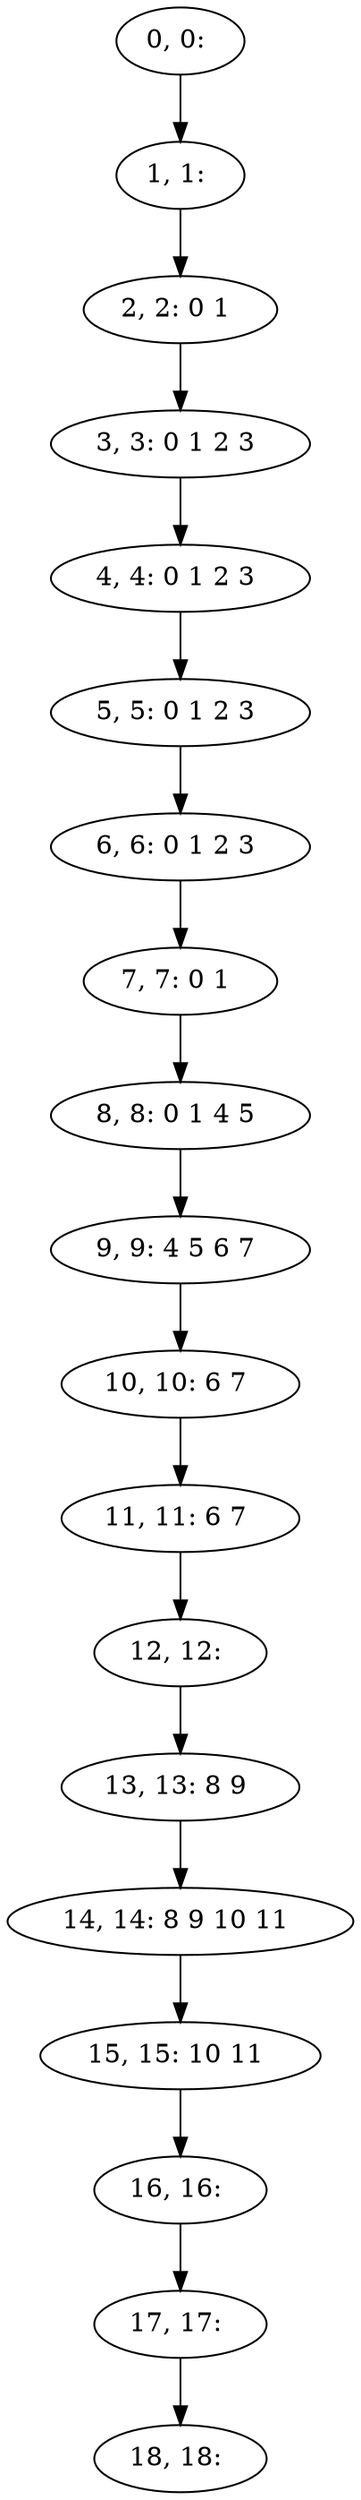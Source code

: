 digraph G {
0[label="0, 0: "];
1[label="1, 1: "];
2[label="2, 2: 0 1 "];
3[label="3, 3: 0 1 2 3 "];
4[label="4, 4: 0 1 2 3 "];
5[label="5, 5: 0 1 2 3 "];
6[label="6, 6: 0 1 2 3 "];
7[label="7, 7: 0 1 "];
8[label="8, 8: 0 1 4 5 "];
9[label="9, 9: 4 5 6 7 "];
10[label="10, 10: 6 7 "];
11[label="11, 11: 6 7 "];
12[label="12, 12: "];
13[label="13, 13: 8 9 "];
14[label="14, 14: 8 9 10 11 "];
15[label="15, 15: 10 11 "];
16[label="16, 16: "];
17[label="17, 17: "];
18[label="18, 18: "];
0->1 ;
1->2 ;
2->3 ;
3->4 ;
4->5 ;
5->6 ;
6->7 ;
7->8 ;
8->9 ;
9->10 ;
10->11 ;
11->12 ;
12->13 ;
13->14 ;
14->15 ;
15->16 ;
16->17 ;
17->18 ;
}
